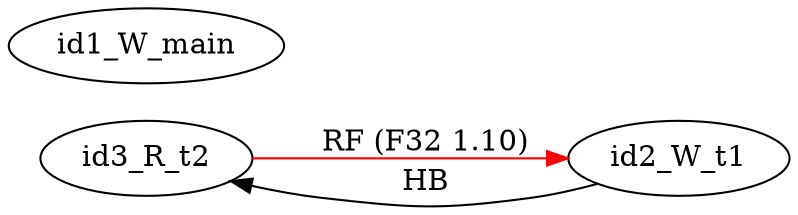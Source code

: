 digraph memory_model {
rankdir=LR;
splines=true; esep=0.5;
id3_R_t2 -> id2_W_t1 [label = "RF (F32 1.10)", color="red"];
id2_W_t1 -> id3_R_t2 [label = "HB", color="black"];
id1_W_main [pos="2.5,2!"]
id2_W_t1 [pos="0,0!"]
id3_R_t2 [pos="5,0!"]
}